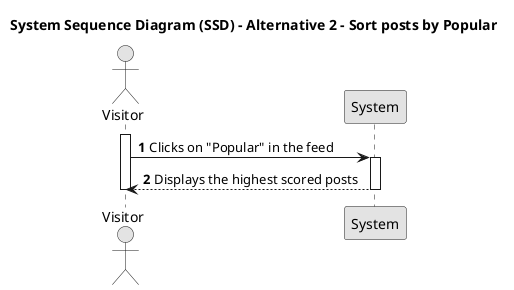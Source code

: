 @startuml SSD2
skinparam monochrome true
skinparam packageStyle rectangle
skinparam shadowing false

title System Sequence Diagram (SSD) - Alternative 2 - Sort posts by Popular

autonumber


actor "Visitor" as Visitor
participant "System" as System

activate Visitor

    Visitor -> System: Clicks on "Popular" in the feed
    activate System

        System --> Visitor : Displays the highest scored posts
        deactivate System

deactivate Visitor

@enduml